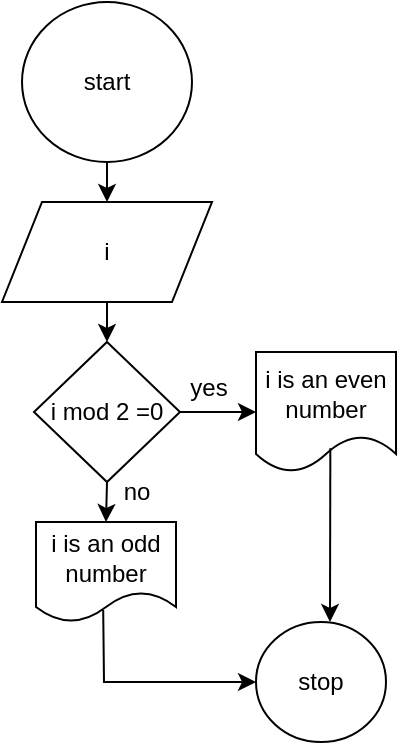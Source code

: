 <mxfile version="20.6.2" type="device"><diagram id="fPi3L4WQBoBZx-Nr7F6p" name="Page-1"><mxGraphModel dx="368" dy="604" grid="1" gridSize="10" guides="1" tooltips="1" connect="1" arrows="1" fold="1" page="1" pageScale="1" pageWidth="850" pageHeight="1100" math="0" shadow="0"><root><mxCell id="0"/><mxCell id="1" parent="0"/><mxCell id="kA4vnIP0515PTyMihqRb-1" value="start" style="ellipse;whiteSpace=wrap;html=1;" parent="1" vertex="1"><mxGeometry x="383" y="40" width="85" height="80" as="geometry"/></mxCell><mxCell id="kA4vnIP0515PTyMihqRb-2" value="i" style="shape=parallelogram;perimeter=parallelogramPerimeter;whiteSpace=wrap;html=1;fixedSize=1;" parent="1" vertex="1"><mxGeometry x="373" y="140" width="105" height="50" as="geometry"/></mxCell><mxCell id="kA4vnIP0515PTyMihqRb-3" value="i mod 2 =0" style="rhombus;whiteSpace=wrap;html=1;" parent="1" vertex="1"><mxGeometry x="389" y="210" width="73" height="70" as="geometry"/></mxCell><mxCell id="kA4vnIP0515PTyMihqRb-4" value="i is an even number" style="shape=document;whiteSpace=wrap;html=1;boundedLbl=1;" parent="1" vertex="1"><mxGeometry x="500" y="215" width="70" height="60" as="geometry"/></mxCell><mxCell id="kA4vnIP0515PTyMihqRb-5" value="" style="endArrow=classic;html=1;rounded=0;exitX=0.5;exitY=1;exitDx=0;exitDy=0;entryX=0.5;entryY=0;entryDx=0;entryDy=0;" parent="1" source="kA4vnIP0515PTyMihqRb-1" target="kA4vnIP0515PTyMihqRb-2" edge="1"><mxGeometry width="50" height="50" relative="1" as="geometry"><mxPoint x="470" y="340" as="sourcePoint"/><mxPoint x="520" y="290" as="targetPoint"/></mxGeometry></mxCell><mxCell id="kA4vnIP0515PTyMihqRb-6" value="" style="endArrow=classic;html=1;rounded=0;exitX=0.5;exitY=1;exitDx=0;exitDy=0;" parent="1" source="kA4vnIP0515PTyMihqRb-2" target="kA4vnIP0515PTyMihqRb-3" edge="1"><mxGeometry width="50" height="50" relative="1" as="geometry"><mxPoint x="470" y="340" as="sourcePoint"/><mxPoint x="520" y="290" as="targetPoint"/></mxGeometry></mxCell><mxCell id="kA4vnIP0515PTyMihqRb-7" value="" style="endArrow=classic;html=1;rounded=0;exitX=1;exitY=0.5;exitDx=0;exitDy=0;entryX=0;entryY=0.5;entryDx=0;entryDy=0;" parent="1" source="kA4vnIP0515PTyMihqRb-3" target="kA4vnIP0515PTyMihqRb-4" edge="1"><mxGeometry width="50" height="50" relative="1" as="geometry"><mxPoint x="470" y="340" as="sourcePoint"/><mxPoint x="520" y="290" as="targetPoint"/></mxGeometry></mxCell><mxCell id="kA4vnIP0515PTyMihqRb-8" value="yes" style="text;html=1;align=center;verticalAlign=middle;resizable=0;points=[];autosize=1;strokeColor=none;fillColor=none;" parent="1" vertex="1"><mxGeometry x="456" y="218" width="40" height="30" as="geometry"/></mxCell><mxCell id="kA4vnIP0515PTyMihqRb-9" value="i is an odd number" style="shape=document;whiteSpace=wrap;html=1;boundedLbl=1;" parent="1" vertex="1"><mxGeometry x="390" y="300" width="70" height="50" as="geometry"/></mxCell><mxCell id="kA4vnIP0515PTyMihqRb-10" value="" style="endArrow=classic;html=1;rounded=0;exitX=0.5;exitY=1;exitDx=0;exitDy=0;entryX=0.5;entryY=0;entryDx=0;entryDy=0;" parent="1" source="kA4vnIP0515PTyMihqRb-3" target="kA4vnIP0515PTyMihqRb-9" edge="1"><mxGeometry width="50" height="50" relative="1" as="geometry"><mxPoint x="470" y="330" as="sourcePoint"/><mxPoint x="520" y="280" as="targetPoint"/></mxGeometry></mxCell><mxCell id="kA4vnIP0515PTyMihqRb-11" value="no" style="text;html=1;align=center;verticalAlign=middle;resizable=0;points=[];autosize=1;strokeColor=none;fillColor=none;" parent="1" vertex="1"><mxGeometry x="420" y="270" width="40" height="30" as="geometry"/></mxCell><mxCell id="kA4vnIP0515PTyMihqRb-12" value="stop" style="ellipse;whiteSpace=wrap;html=1;" parent="1" vertex="1"><mxGeometry x="500" y="350" width="65" height="60" as="geometry"/></mxCell><mxCell id="kA4vnIP0515PTyMihqRb-13" value="" style="endArrow=classic;html=1;rounded=0;exitX=0.48;exitY=0.88;exitDx=0;exitDy=0;exitPerimeter=0;entryX=0;entryY=0.5;entryDx=0;entryDy=0;" parent="1" source="kA4vnIP0515PTyMihqRb-9" target="kA4vnIP0515PTyMihqRb-12" edge="1"><mxGeometry width="50" height="50" relative="1" as="geometry"><mxPoint x="470" y="330" as="sourcePoint"/><mxPoint x="520" y="280" as="targetPoint"/><Array as="points"><mxPoint x="424" y="380"/></Array></mxGeometry></mxCell><mxCell id="kA4vnIP0515PTyMihqRb-14" value="" style="endArrow=classic;html=1;rounded=0;exitX=0.531;exitY=0.803;exitDx=0;exitDy=0;exitPerimeter=0;" parent="1" source="kA4vnIP0515PTyMihqRb-4" edge="1"><mxGeometry width="50" height="50" relative="1" as="geometry"><mxPoint x="470" y="330" as="sourcePoint"/><mxPoint x="537" y="350" as="targetPoint"/></mxGeometry></mxCell></root></mxGraphModel></diagram></mxfile>